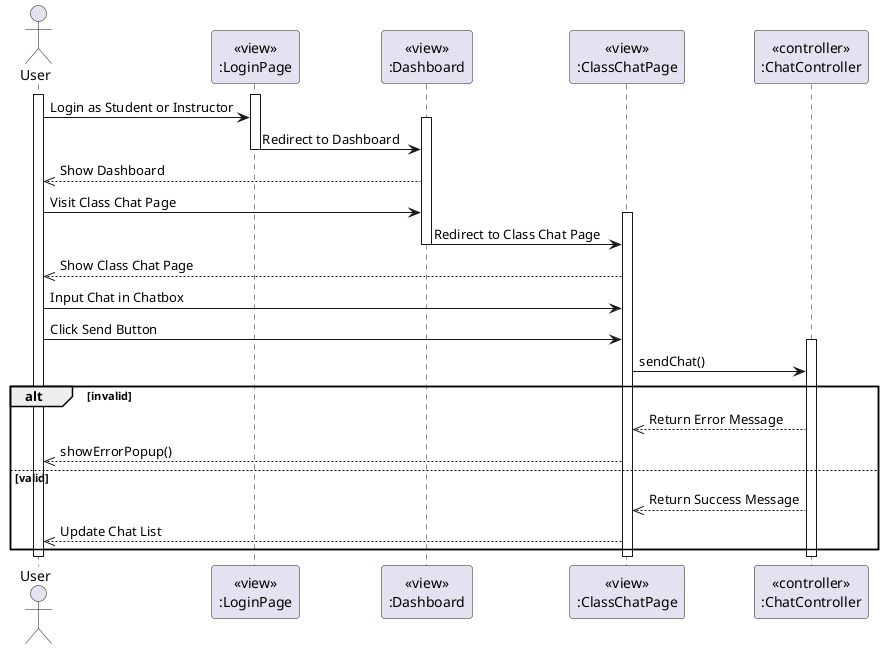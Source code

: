@startuml AddChat
actor User
participant LoginPageView [
  <<view>>
  :LoginPage
]

participant DashboardView [
  <<view>>
  :Dashboard
]

participant ClassChatPageView [
    <<view>>
    :ClassChatPage
]

participant ChatController [
  <<controller>>
  :ChatController
]

activate User
activate LoginPageView
User -> LoginPageView: Login as Student or Instructor
activate DashboardView
LoginPageView -> DashboardView: Redirect to Dashboard
deactivate LoginPageView

DashboardView -->> User: Show Dashboard

User -> DashboardView: Visit Class Chat Page
activate ClassChatPageView
DashboardView -> ClassChatPageView: Redirect to Class Chat Page
deactivate DashboardView

ClassChatPageView -->> User: Show Class Chat Page

User -> ClassChatPageView: Input Chat in Chatbox
User -> ClassChatPageView: Click Send Button

activate ChatController
ClassChatPageView -> ChatController: sendChat()
alt invalid
    ChatController -->> ClassChatPageView: Return Error Message
    ClassChatPageView -->> User: showErrorPopup()
else valid
    ChatController -->> ClassChatPageView: Return Success Message
    ClassChatPageView -->> User: Update Chat List
end

deactivate User
deactivate ClassChatPageView
deactivate ChatController
@enduml
